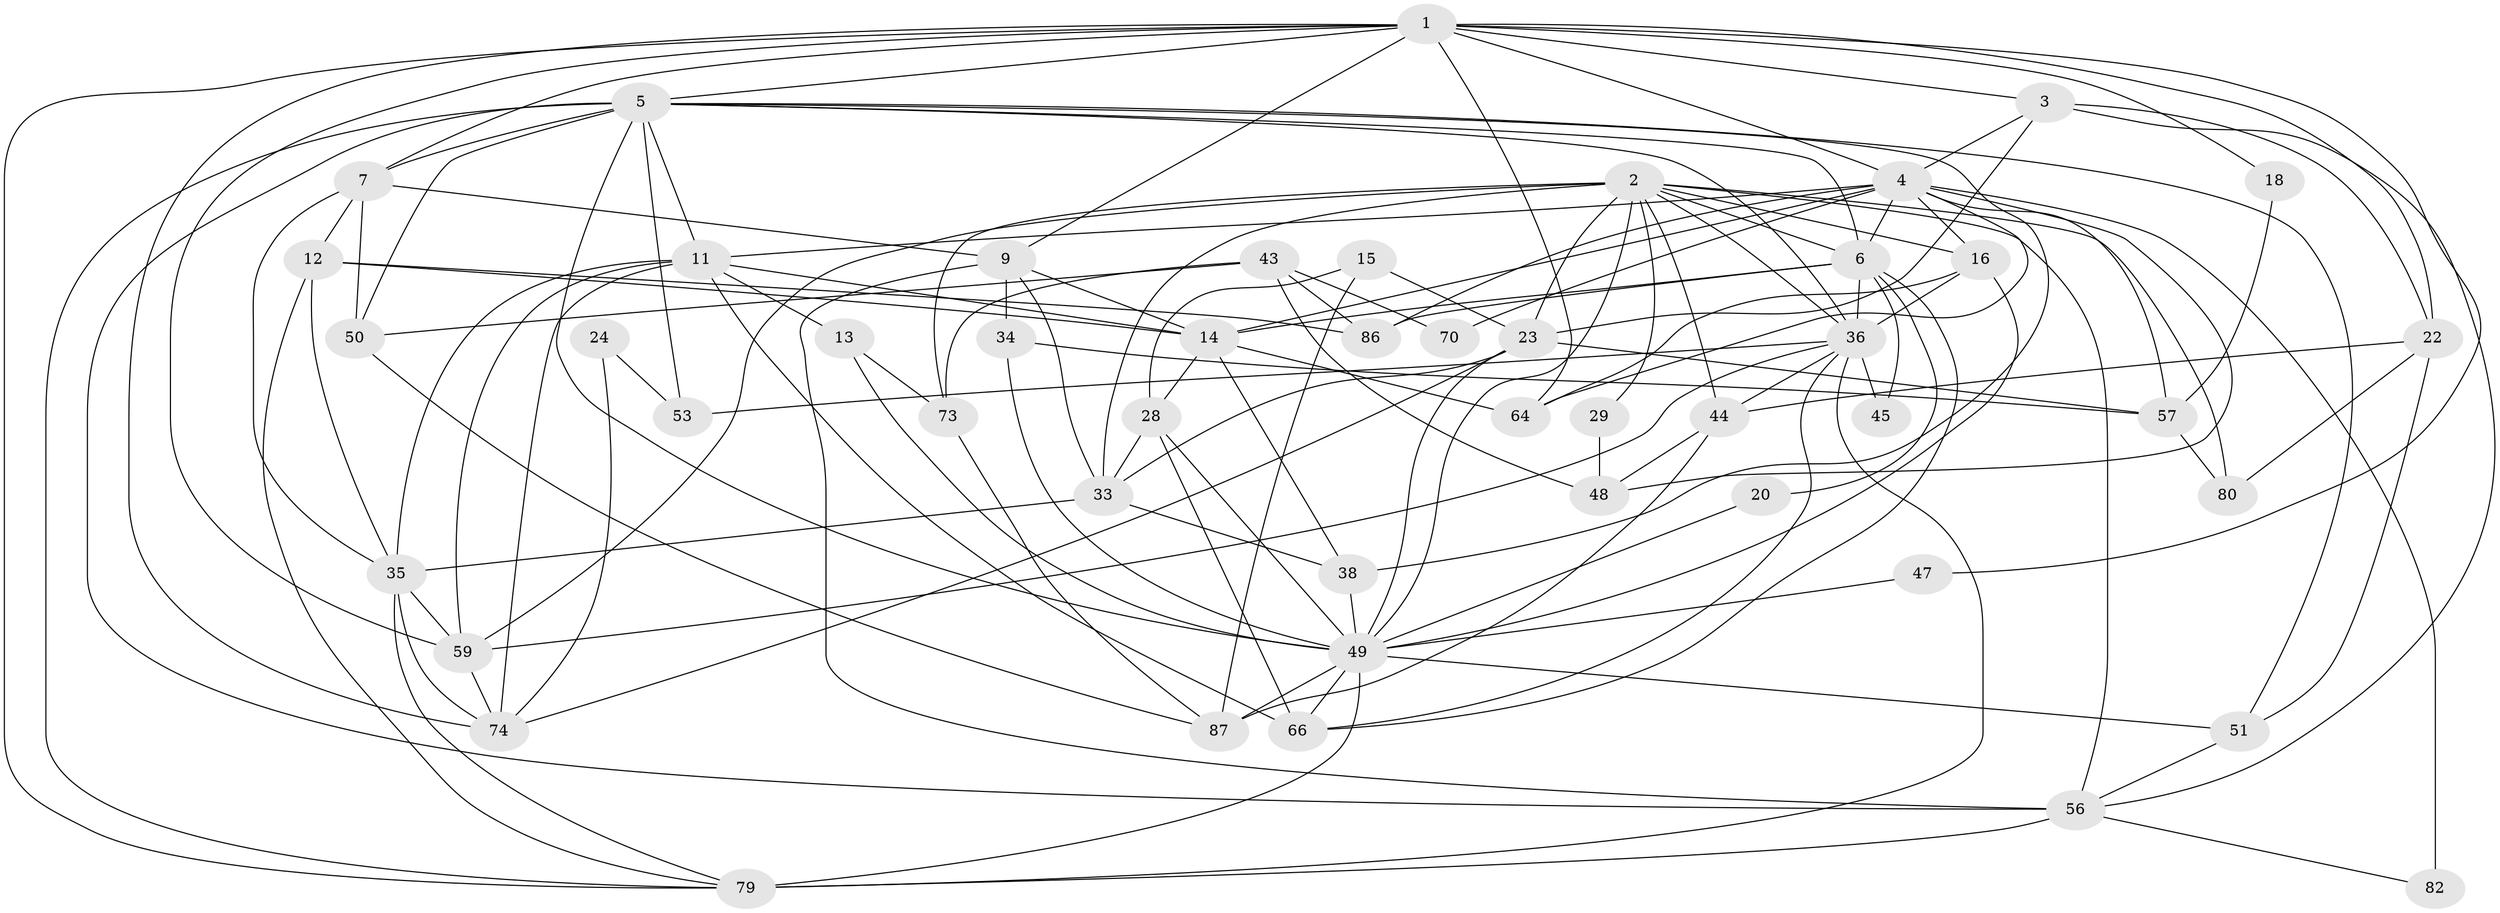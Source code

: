 // original degree distribution, {4: 0.3020833333333333, 3: 0.23958333333333334, 6: 0.13541666666666666, 5: 0.14583333333333334, 2: 0.14583333333333334, 7: 0.010416666666666666, 8: 0.020833333333333332}
// Generated by graph-tools (version 1.1) at 2025/15/03/09/25 04:15:14]
// undirected, 48 vertices, 132 edges
graph export_dot {
graph [start="1"]
  node [color=gray90,style=filled];
  1 [super="+40+42"];
  2 [super="+25+8"];
  3 [super="+31"];
  4 [super="+71+32+10"];
  5 [super="+75+21"];
  6 [super="+27+77+19"];
  7 [super="+58"];
  9 [super="+89+41"];
  11 [super="+60+55"];
  12 [super="+61"];
  13;
  14 [super="+17"];
  15 [super="+93"];
  16 [super="+30"];
  18;
  20;
  22;
  23 [super="+76+69"];
  24;
  28;
  29;
  33 [super="+68"];
  34;
  35 [super="+67"];
  36 [super="+94+52"];
  38;
  43 [super="+63"];
  44 [super="+72"];
  45;
  47;
  48;
  49 [super="+95+62+54"];
  50;
  51;
  53;
  56 [super="+90"];
  57;
  59;
  64;
  66;
  70;
  73;
  74 [super="+81"];
  79 [super="+85"];
  80 [super="+88"];
  82;
  86;
  87 [super="+96"];
  1 -- 18;
  1 -- 22;
  1 -- 3 [weight=2];
  1 -- 4;
  1 -- 5;
  1 -- 74;
  1 -- 47;
  1 -- 79;
  1 -- 64;
  1 -- 7;
  1 -- 59;
  1 -- 9;
  2 -- 36;
  2 -- 49 [weight=2];
  2 -- 33;
  2 -- 56;
  2 -- 73;
  2 -- 44;
  2 -- 80;
  2 -- 23;
  2 -- 59;
  2 -- 29;
  2 -- 6;
  2 -- 16;
  3 -- 22;
  3 -- 23 [weight=2];
  3 -- 56;
  3 -- 4;
  4 -- 64;
  4 -- 82 [weight=2];
  4 -- 86;
  4 -- 6 [weight=2];
  4 -- 70;
  4 -- 11;
  4 -- 14;
  4 -- 48;
  4 -- 57;
  4 -- 16 [weight=2];
  5 -- 56 [weight=2];
  5 -- 49;
  5 -- 6;
  5 -- 53;
  5 -- 11;
  5 -- 79;
  5 -- 50;
  5 -- 51;
  5 -- 36;
  5 -- 38;
  5 -- 7;
  6 -- 45;
  6 -- 86;
  6 -- 20;
  6 -- 66;
  6 -- 36;
  6 -- 14;
  7 -- 12;
  7 -- 50;
  7 -- 9 [weight=2];
  7 -- 35;
  9 -- 56;
  9 -- 34;
  9 -- 33;
  9 -- 14;
  11 -- 13;
  11 -- 66;
  11 -- 59;
  11 -- 74;
  11 -- 14;
  11 -- 35;
  12 -- 86;
  12 -- 14;
  12 -- 35;
  12 -- 79;
  13 -- 73;
  13 -- 49;
  14 -- 64;
  14 -- 38;
  14 -- 28 [weight=2];
  15 -- 28;
  15 -- 87;
  15 -- 23 [weight=3];
  16 -- 49;
  16 -- 64;
  16 -- 36;
  18 -- 57;
  20 -- 49;
  22 -- 51;
  22 -- 44;
  22 -- 80;
  23 -- 33;
  23 -- 49;
  23 -- 57;
  23 -- 74;
  24 -- 53;
  24 -- 74;
  28 -- 66;
  28 -- 33;
  28 -- 49;
  29 -- 48;
  33 -- 35;
  33 -- 38;
  34 -- 57;
  34 -- 49;
  35 -- 79;
  35 -- 59;
  35 -- 74;
  36 -- 59;
  36 -- 66;
  36 -- 44;
  36 -- 53;
  36 -- 45;
  36 -- 79;
  38 -- 49;
  43 -- 73;
  43 -- 48;
  43 -- 50;
  43 -- 70;
  43 -- 86;
  44 -- 87;
  44 -- 48;
  47 -- 49;
  49 -- 51;
  49 -- 79 [weight=2];
  49 -- 66;
  49 -- 87;
  50 -- 87;
  51 -- 56;
  56 -- 79;
  56 -- 82;
  57 -- 80;
  59 -- 74;
  73 -- 87;
}
